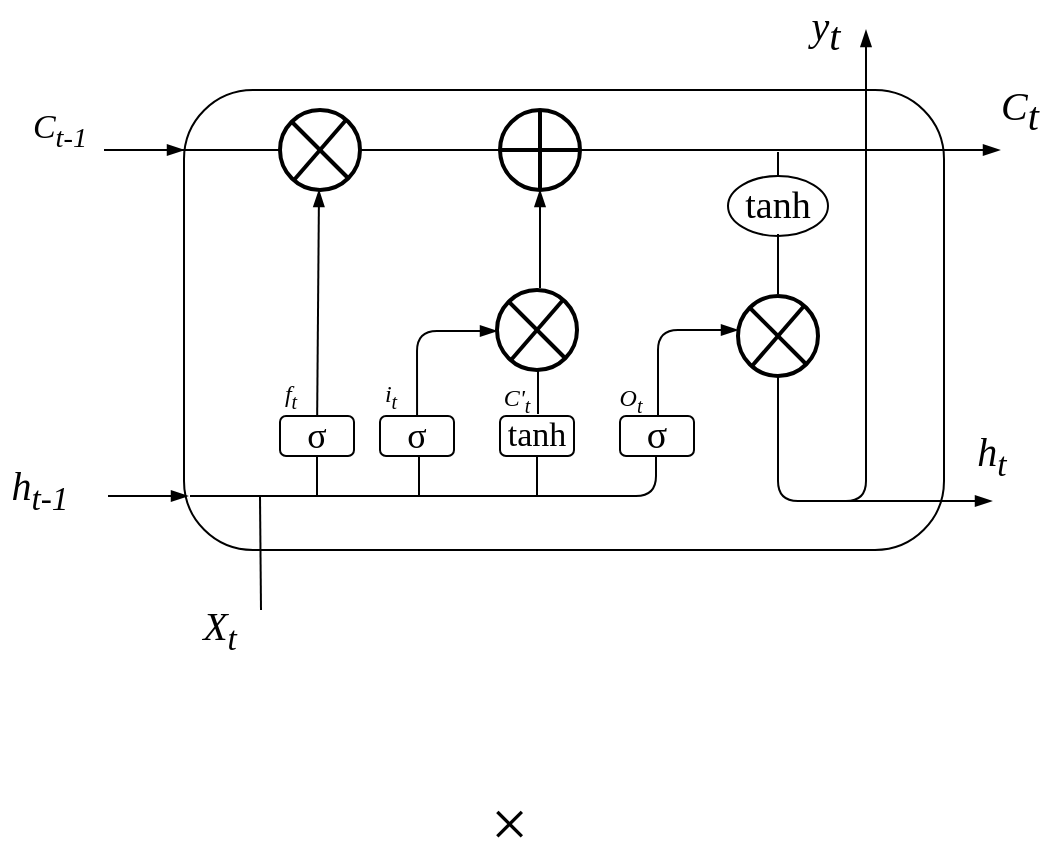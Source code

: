<mxfile version="12.8.1" type="github">
  <diagram id="qPX73vX5w-RGEXnde1Sj" name="Page-1">
    <mxGraphModel dx="739" dy="363" grid="1" gridSize="10" guides="1" tooltips="1" connect="1" arrows="1" fold="1" page="1" pageScale="1" pageWidth="827" pageHeight="1169" math="0" shadow="0">
      <root>
        <mxCell id="0" />
        <mxCell id="1" parent="0" />
        <mxCell id="2yYWwWodukew2ZsMQavv-1" value="" style="rounded=1;whiteSpace=wrap;html=1;fillColor=none;strokeColor=#000000;strokeWidth=1;fontFamily=Times New Roman;fontStyle=2" parent="1" vertex="1">
          <mxGeometry x="132" y="170" width="380" height="230" as="geometry" />
        </mxCell>
        <mxCell id="2yYWwWodukew2ZsMQavv-2" value="" style="endArrow=blockThin;html=1;strokeWidth=1;endFill=1;fontFamily=Times New Roman;fontStyle=2" parent="1" edge="1">
          <mxGeometry width="50" height="50" relative="1" as="geometry">
            <mxPoint x="94" y="373" as="sourcePoint" />
            <mxPoint x="134" y="373" as="targetPoint" />
          </mxGeometry>
        </mxCell>
        <mxCell id="2yYWwWodukew2ZsMQavv-21" value="" style="endArrow=blockThin;html=1;strokeWidth=1;endFill=1;fontFamily=Times New Roman;fontStyle=2" parent="1" edge="1">
          <mxGeometry width="50" height="50" relative="1" as="geometry">
            <mxPoint x="330" y="200" as="sourcePoint" />
            <mxPoint x="540" y="200" as="targetPoint" />
          </mxGeometry>
        </mxCell>
        <mxCell id="2yYWwWodukew2ZsMQavv-22" value="" style="edgeStyle=segmentEdgeStyle;endArrow=blockThin;html=1;strokeWidth=1;endFill=1;fontFamily=Times New Roman;fontStyle=2" parent="1" edge="1">
          <mxGeometry width="50" height="50" relative="1" as="geometry">
            <mxPoint x="369" y="333" as="sourcePoint" />
            <mxPoint x="409" y="290" as="targetPoint" />
            <Array as="points">
              <mxPoint x="369" y="290" />
            </Array>
          </mxGeometry>
        </mxCell>
        <mxCell id="2yYWwWodukew2ZsMQavv-24" value="" style="edgeStyle=segmentEdgeStyle;endArrow=blockThin;html=1;strokeWidth=1;endFill=1;fontFamily=Times New Roman;fontStyle=2" parent="1" edge="1">
          <mxGeometry width="50" height="50" relative="1" as="geometry">
            <mxPoint x="429" y="312.5" as="sourcePoint" />
            <mxPoint x="536" y="375.5" as="targetPoint" />
            <Array as="points">
              <mxPoint x="429" y="375.5" />
            </Array>
          </mxGeometry>
        </mxCell>
        <mxCell id="2yYWwWodukew2ZsMQavv-26" value="" style="edgeStyle=segmentEdgeStyle;endArrow=blockThin;html=1;strokeWidth=1;endFill=1;fontFamily=Times New Roman;fontStyle=2" parent="1" edge="1">
          <mxGeometry width="50" height="50" relative="1" as="geometry">
            <mxPoint x="443" y="375.5" as="sourcePoint" />
            <mxPoint x="473" y="140" as="targetPoint" />
            <Array as="points">
              <mxPoint x="473" y="375.5" />
            </Array>
          </mxGeometry>
        </mxCell>
        <mxCell id="2yYWwWodukew2ZsMQavv-28" value="" style="endArrow=blockThin;html=1;strokeWidth=1;endFill=1;fontFamily=Times New Roman;fontStyle=2" parent="1" source="2yYWwWodukew2ZsMQavv-45" edge="1">
          <mxGeometry width="50" height="50" relative="1" as="geometry">
            <mxPoint x="199.5" y="370" as="sourcePoint" />
            <mxPoint x="199.5" y="220" as="targetPoint" />
          </mxGeometry>
        </mxCell>
        <mxCell id="2yYWwWodukew2ZsMQavv-29" value="" style="ellipse;whiteSpace=wrap;html=1;aspect=fixed;fillColor=none;strokeColor=#000000;strokeWidth=2;fontFamily=Times New Roman;fontStyle=2" parent="1" vertex="1">
          <mxGeometry x="180" y="180" width="40" height="40" as="geometry" />
        </mxCell>
        <mxCell id="2yYWwWodukew2ZsMQavv-34" value="" style="ellipse;whiteSpace=wrap;html=1;aspect=fixed;fillColor=none;strokeColor=#000000;strokeWidth=2;fontFamily=Times New Roman;fontStyle=2" parent="1" vertex="1">
          <mxGeometry x="290" y="180" width="40" height="40" as="geometry" />
        </mxCell>
        <mxCell id="2yYWwWodukew2ZsMQavv-71" value="" style="edgeStyle=orthogonalEdgeStyle;rounded=0;orthogonalLoop=1;jettySize=auto;html=1;strokeColor=#000000;strokeWidth=1;endArrow=blockThin;endFill=1;fontFamily=Times New Roman;fontStyle=2" parent="1" edge="1">
          <mxGeometry relative="1" as="geometry">
            <mxPoint x="310" y="220" as="targetPoint" />
            <mxPoint x="310" y="269" as="sourcePoint" />
          </mxGeometry>
        </mxCell>
        <mxCell id="2yYWwWodukew2ZsMQavv-43" value="&lt;font style=&quot;font-size: 19px ; font-style: normal&quot;&gt;tanh&lt;/font&gt;" style="ellipse;whiteSpace=wrap;html=1;fillColor=none;strokeColor=#000000;fontFamily=Times New Roman;fontStyle=2" parent="1" vertex="1">
          <mxGeometry x="404" y="213" width="50" height="30" as="geometry" />
        </mxCell>
        <mxCell id="2yYWwWodukew2ZsMQavv-45" value="&lt;font style=&quot;font-size: 18px ; font-style: normal&quot;&gt;σ&lt;/font&gt;" style="rounded=1;whiteSpace=wrap;html=1;fillColor=none;strokeColor=#000000;fontFamily=Times New Roman;fontStyle=2" parent="1" vertex="1">
          <mxGeometry x="180" y="333" width="37" height="20" as="geometry" />
        </mxCell>
        <mxCell id="2yYWwWodukew2ZsMQavv-48" value="&lt;font style=&quot;font-size: 18px ; font-style: normal&quot;&gt;σ&lt;/font&gt;" style="rounded=1;whiteSpace=wrap;html=1;fillColor=none;strokeColor=#000000;fontFamily=Times New Roman;fontStyle=2" parent="1" vertex="1">
          <mxGeometry x="230" y="333" width="37" height="20" as="geometry" />
        </mxCell>
        <mxCell id="2yYWwWodukew2ZsMQavv-50" value="&lt;font style=&quot;font-size: 17px ; font-style: normal&quot;&gt;tanh&lt;/font&gt;" style="rounded=1;whiteSpace=wrap;html=1;fillColor=none;strokeColor=#000000;fontFamily=Times New Roman;fontStyle=2" parent="1" vertex="1">
          <mxGeometry x="290" y="333" width="37" height="20" as="geometry" />
        </mxCell>
        <mxCell id="2yYWwWodukew2ZsMQavv-54" value="&lt;font style=&quot;font-size: 19px ; font-style: normal&quot;&gt;σ&lt;/font&gt;" style="rounded=1;whiteSpace=wrap;html=1;fillColor=none;strokeColor=#000000;fontFamily=Times New Roman;fontStyle=2" parent="1" vertex="1">
          <mxGeometry x="350" y="333" width="37" height="20" as="geometry" />
        </mxCell>
        <mxCell id="2yYWwWodukew2ZsMQavv-56" value="" style="endArrow=none;html=1;strokeColor=#000000;strokeWidth=1;fontFamily=Times New Roman;fontStyle=2" parent="1" edge="1">
          <mxGeometry width="50" height="50" relative="1" as="geometry">
            <mxPoint x="198.5" y="373" as="sourcePoint" />
            <mxPoint x="198.5" y="353" as="targetPoint" />
          </mxGeometry>
        </mxCell>
        <mxCell id="2yYWwWodukew2ZsMQavv-59" value="" style="endArrow=none;html=1;strokeColor=#000000;strokeWidth=1;fontFamily=Times New Roman;fontStyle=2" parent="1" edge="1">
          <mxGeometry width="50" height="50" relative="1" as="geometry">
            <mxPoint x="170.5" y="430" as="sourcePoint" />
            <mxPoint x="170" y="373" as="targetPoint" />
          </mxGeometry>
        </mxCell>
        <mxCell id="2yYWwWodukew2ZsMQavv-60" value="" style="endArrow=none;html=1;strokeColor=#000000;strokeWidth=1;fontFamily=Times New Roman;fontStyle=2" parent="1" edge="1">
          <mxGeometry width="50" height="50" relative="1" as="geometry">
            <mxPoint x="249.5" y="373" as="sourcePoint" />
            <mxPoint x="249.5" y="353" as="targetPoint" />
          </mxGeometry>
        </mxCell>
        <mxCell id="2yYWwWodukew2ZsMQavv-61" value="" style="endArrow=none;html=1;strokeColor=#000000;strokeWidth=1;fontFamily=Times New Roman;fontStyle=2" parent="1" edge="1">
          <mxGeometry width="50" height="50" relative="1" as="geometry">
            <mxPoint x="308.5" y="373" as="sourcePoint" />
            <mxPoint x="308.5" y="353" as="targetPoint" />
          </mxGeometry>
        </mxCell>
        <mxCell id="2yYWwWodukew2ZsMQavv-69" value="" style="endArrow=none;html=1;strokeColor=#000000;strokeWidth=1;fontFamily=Times New Roman;fontStyle=2" parent="1" edge="1">
          <mxGeometry width="50" height="50" relative="1" as="geometry">
            <mxPoint x="220" y="200" as="sourcePoint" />
            <mxPoint x="290" y="200" as="targetPoint" />
          </mxGeometry>
        </mxCell>
        <mxCell id="2yYWwWodukew2ZsMQavv-70" value="" style="endArrow=none;html=1;strokeColor=#000000;strokeWidth=1;fontFamily=Times New Roman;fontStyle=2" parent="1" edge="1">
          <mxGeometry width="50" height="50" relative="1" as="geometry">
            <mxPoint x="130" y="200" as="sourcePoint" />
            <mxPoint x="180" y="200" as="targetPoint" />
          </mxGeometry>
        </mxCell>
        <mxCell id="2yYWwWodukew2ZsMQavv-72" value="" style="endArrow=none;html=1;strokeColor=#000000;strokeWidth=1;fontFamily=Times New Roman;fontStyle=2" parent="1" edge="1">
          <mxGeometry width="50" height="50" relative="1" as="geometry">
            <mxPoint x="429" y="213" as="sourcePoint" />
            <mxPoint x="429" y="201" as="targetPoint" />
          </mxGeometry>
        </mxCell>
        <mxCell id="2yYWwWodukew2ZsMQavv-73" value="" style="endArrow=blockThin;html=1;strokeWidth=1;endFill=1;fontFamily=Times New Roman;fontStyle=2" parent="1" edge="1">
          <mxGeometry width="50" height="50" relative="1" as="geometry">
            <mxPoint x="92" y="200" as="sourcePoint" />
            <mxPoint x="132" y="200" as="targetPoint" />
          </mxGeometry>
        </mxCell>
        <mxCell id="2yYWwWodukew2ZsMQavv-74" value="" style="endArrow=none;html=1;strokeColor=#000000;strokeWidth=1;fontFamily=Times New Roman;fontStyle=2" parent="1" edge="1">
          <mxGeometry width="50" height="50" relative="1" as="geometry">
            <mxPoint x="429" y="272" as="sourcePoint" />
            <mxPoint x="429" y="242" as="targetPoint" />
          </mxGeometry>
        </mxCell>
        <mxCell id="2yYWwWodukew2ZsMQavv-75" value="" style="endArrow=none;html=1;strokeColor=#000000;strokeWidth=1;fontFamily=Times New Roman;fontStyle=2" parent="1" edge="1">
          <mxGeometry width="50" height="50" relative="1" as="geometry">
            <mxPoint x="309" y="332" as="sourcePoint" />
            <mxPoint x="309" y="310" as="targetPoint" />
          </mxGeometry>
        </mxCell>
        <mxCell id="Dc-6O7Xa-JVWcTkFQoSp-1" value="&lt;font style=&quot;font-size: 20px&quot;&gt;X&lt;sub&gt;t&lt;/sub&gt;&lt;/font&gt;" style="text;html=1;strokeColor=none;fillColor=none;align=center;verticalAlign=middle;whiteSpace=wrap;rounded=0;fontFamily=Times New Roman;fontStyle=2" parent="1" vertex="1">
          <mxGeometry x="130" y="430" width="40" height="20" as="geometry" />
        </mxCell>
        <mxCell id="Dc-6O7Xa-JVWcTkFQoSp-2" value="&lt;font style=&quot;font-size: 17px&quot;&gt;C&lt;sub&gt;t-1&lt;/sub&gt;&lt;/font&gt;" style="text;html=1;strokeColor=none;fillColor=none;align=center;verticalAlign=middle;whiteSpace=wrap;rounded=0;fontFamily=Times New Roman;fontStyle=2" parent="1" vertex="1">
          <mxGeometry x="50" y="180" width="40" height="20" as="geometry" />
        </mxCell>
        <mxCell id="Dc-6O7Xa-JVWcTkFQoSp-3" value="&lt;font style=&quot;font-size: 20px&quot;&gt;h&lt;sub&gt;t-1&lt;/sub&gt;&lt;/font&gt;" style="text;html=1;strokeColor=none;fillColor=none;align=center;verticalAlign=middle;whiteSpace=wrap;rounded=0;fontFamily=Times New Roman;fontStyle=2" parent="1" vertex="1">
          <mxGeometry x="40" y="360" width="40" height="20" as="geometry" />
        </mxCell>
        <mxCell id="Dc-6O7Xa-JVWcTkFQoSp-4" value="C&lt;sub style=&quot;font-size: 20px;&quot;&gt;t&lt;/sub&gt;" style="text;html=1;strokeColor=none;fillColor=none;align=center;verticalAlign=middle;whiteSpace=wrap;rounded=0;fontSize=20;fontFamily=Times New Roman;fontStyle=2" parent="1" vertex="1">
          <mxGeometry x="530" y="170" width="40" height="20" as="geometry" />
        </mxCell>
        <mxCell id="Dc-6O7Xa-JVWcTkFQoSp-7" value="&lt;span style=&quot;font-size: 20px&quot;&gt;h&lt;sub&gt;t&lt;/sub&gt;&lt;/span&gt;" style="text;html=1;strokeColor=none;fillColor=none;align=center;verticalAlign=middle;whiteSpace=wrap;rounded=0;fontSize=20;fontFamily=Times New Roman;fontStyle=2" parent="1" vertex="1">
          <mxGeometry x="516" y="343" width="40" height="20" as="geometry" />
        </mxCell>
        <mxCell id="Dc-6O7Xa-JVWcTkFQoSp-8" value="&lt;span style=&quot;font-size: 20px&quot;&gt;y&lt;/span&gt;&lt;sub style=&quot;font-size: 20px&quot;&gt;t&lt;/sub&gt;" style="text;html=1;strokeColor=none;fillColor=none;align=center;verticalAlign=middle;whiteSpace=wrap;rounded=0;fontSize=20;fontFamily=Times New Roman;fontStyle=2" parent="1" vertex="1">
          <mxGeometry x="433" y="130" width="40" height="20" as="geometry" />
        </mxCell>
        <mxCell id="Z0rNZwWe-kvpxuSpd11S-1" value="" style="edgeStyle=elbowEdgeStyle;elbow=horizontal;endArrow=none;html=1;strokeWidth=1;endFill=0;fontFamily=Times New Roman;fontStyle=2" edge="1" parent="1">
          <mxGeometry width="50" height="50" relative="1" as="geometry">
            <mxPoint x="135" y="373" as="sourcePoint" />
            <mxPoint x="368" y="353" as="targetPoint" />
            <Array as="points">
              <mxPoint x="368" y="328" />
            </Array>
          </mxGeometry>
        </mxCell>
        <mxCell id="Z0rNZwWe-kvpxuSpd11S-3" value="" style="edgeStyle=segmentEdgeStyle;endArrow=blockThin;html=1;strokeWidth=1;endFill=1;fontFamily=Times New Roman;fontStyle=2" edge="1" parent="1">
          <mxGeometry width="50" height="50" relative="1" as="geometry">
            <mxPoint x="248.534" y="333" as="sourcePoint" />
            <mxPoint x="288.5" y="290.5" as="targetPoint" />
            <Array as="points">
              <mxPoint x="248.5" y="291" />
            </Array>
          </mxGeometry>
        </mxCell>
        <mxCell id="Z0rNZwWe-kvpxuSpd11S-5" value="&lt;font style=&quot;font-size: 33px&quot;&gt;×&lt;/font&gt;" style="text;html=1;align=center;verticalAlign=middle;resizable=0;points=[];autosize=1;fontFamily=Times New Roman;fontStyle=2" vertex="1" parent="1">
          <mxGeometry x="274" y="522" width="40" height="30" as="geometry" />
        </mxCell>
        <mxCell id="Z0rNZwWe-kvpxuSpd11S-6" value="" style="endArrow=none;html=1;strokeWidth=2;fontFamily=Times New Roman;fontStyle=2" edge="1" parent="1">
          <mxGeometry width="50" height="50" relative="1" as="geometry">
            <mxPoint x="187" y="215" as="sourcePoint" />
            <mxPoint x="213" y="185" as="targetPoint" />
          </mxGeometry>
        </mxCell>
        <mxCell id="Z0rNZwWe-kvpxuSpd11S-7" value="" style="endArrow=none;html=1;strokeWidth=2;fontFamily=Times New Roman;fontStyle=2" edge="1" parent="1">
          <mxGeometry width="50" height="50" relative="1" as="geometry">
            <mxPoint x="310" y="180" as="sourcePoint" />
            <mxPoint x="310" y="220" as="targetPoint" />
          </mxGeometry>
        </mxCell>
        <mxCell id="Z0rNZwWe-kvpxuSpd11S-8" value="" style="endArrow=none;html=1;strokeWidth=2;entryX=1;entryY=0.5;entryDx=0;entryDy=0;fontFamily=Times New Roman;fontStyle=2" edge="1" parent="1">
          <mxGeometry width="50" height="50" relative="1" as="geometry">
            <mxPoint x="290" y="200" as="sourcePoint" />
            <mxPoint x="330.0" y="200" as="targetPoint" />
          </mxGeometry>
        </mxCell>
        <mxCell id="Z0rNZwWe-kvpxuSpd11S-9" value="" style="endArrow=none;html=1;strokeWidth=2;fontFamily=Times New Roman;fontStyle=2" edge="1" parent="1">
          <mxGeometry width="50" height="50" relative="1" as="geometry">
            <mxPoint x="214" y="214" as="sourcePoint" />
            <mxPoint x="186" y="186" as="targetPoint" />
          </mxGeometry>
        </mxCell>
        <mxCell id="Z0rNZwWe-kvpxuSpd11S-10" value="" style="ellipse;whiteSpace=wrap;html=1;aspect=fixed;fillColor=none;strokeColor=#000000;strokeWidth=2;fontFamily=Times New Roman;fontStyle=2" vertex="1" parent="1">
          <mxGeometry x="288.5" y="270" width="40" height="40" as="geometry" />
        </mxCell>
        <mxCell id="Z0rNZwWe-kvpxuSpd11S-11" value="" style="endArrow=none;html=1;strokeWidth=2;fontFamily=Times New Roman;fontStyle=2" edge="1" parent="1">
          <mxGeometry width="50" height="50" relative="1" as="geometry">
            <mxPoint x="295.5" y="305" as="sourcePoint" />
            <mxPoint x="321.5" y="275" as="targetPoint" />
          </mxGeometry>
        </mxCell>
        <mxCell id="Z0rNZwWe-kvpxuSpd11S-12" value="" style="endArrow=none;html=1;strokeWidth=2;fontFamily=Times New Roman;fontStyle=2" edge="1" parent="1">
          <mxGeometry width="50" height="50" relative="1" as="geometry">
            <mxPoint x="322.5" y="304" as="sourcePoint" />
            <mxPoint x="294.5" y="276" as="targetPoint" />
          </mxGeometry>
        </mxCell>
        <mxCell id="Z0rNZwWe-kvpxuSpd11S-14" value="" style="ellipse;whiteSpace=wrap;html=1;aspect=fixed;fillColor=none;strokeColor=#000000;strokeWidth=2;fontFamily=Times New Roman;fontStyle=2" vertex="1" parent="1">
          <mxGeometry x="409" y="273" width="40" height="40" as="geometry" />
        </mxCell>
        <mxCell id="Z0rNZwWe-kvpxuSpd11S-15" value="" style="endArrow=none;html=1;strokeWidth=2;fontFamily=Times New Roman;fontStyle=2" edge="1" parent="1">
          <mxGeometry width="50" height="50" relative="1" as="geometry">
            <mxPoint x="416" y="308" as="sourcePoint" />
            <mxPoint x="442" y="278" as="targetPoint" />
          </mxGeometry>
        </mxCell>
        <mxCell id="Z0rNZwWe-kvpxuSpd11S-16" value="" style="endArrow=none;html=1;strokeWidth=2;fontFamily=Times New Roman;fontStyle=2" edge="1" parent="1">
          <mxGeometry width="50" height="50" relative="1" as="geometry">
            <mxPoint x="443" y="307" as="sourcePoint" />
            <mxPoint x="415" y="279" as="targetPoint" />
          </mxGeometry>
        </mxCell>
        <mxCell id="Z0rNZwWe-kvpxuSpd11S-18" value="&lt;font&gt;&lt;span&gt;f&lt;sub&gt;t&lt;/sub&gt;&lt;/span&gt;&lt;/font&gt;" style="text;html=1;align=center;verticalAlign=middle;resizable=0;points=[];autosize=1;fontFamily=Times New Roman;fontStyle=2" vertex="1" parent="1">
          <mxGeometry x="170" y="313" width="30" height="20" as="geometry" />
        </mxCell>
        <mxCell id="Z0rNZwWe-kvpxuSpd11S-19" value="&lt;font&gt;&lt;span&gt;i&lt;sub&gt;t&lt;/sub&gt;&lt;/span&gt;&lt;/font&gt;" style="text;html=1;align=center;verticalAlign=middle;resizable=0;points=[];autosize=1;fontFamily=Times New Roman;fontStyle=2" vertex="1" parent="1">
          <mxGeometry x="220" y="313" width="30" height="20" as="geometry" />
        </mxCell>
        <mxCell id="Z0rNZwWe-kvpxuSpd11S-20" value="&lt;font&gt;&lt;span&gt;C&#39;&lt;sub&gt;t&lt;/sub&gt;&lt;/span&gt;&lt;/font&gt;" style="text;html=1;align=center;verticalAlign=middle;resizable=0;points=[];autosize=1;fontFamily=Times New Roman;fontStyle=2" vertex="1" parent="1">
          <mxGeometry x="278" y="315" width="40" height="20" as="geometry" />
        </mxCell>
        <mxCell id="Z0rNZwWe-kvpxuSpd11S-21" value="&lt;span&gt;&lt;font&gt;O&lt;sub&gt;t&lt;/sub&gt;&lt;/font&gt;&lt;/span&gt;" style="text;html=1;align=center;verticalAlign=middle;resizable=0;points=[];autosize=1;fontFamily=Times New Roman;fontStyle=2" vertex="1" parent="1">
          <mxGeometry x="340" y="315" width="30" height="20" as="geometry" />
        </mxCell>
      </root>
    </mxGraphModel>
  </diagram>
</mxfile>
